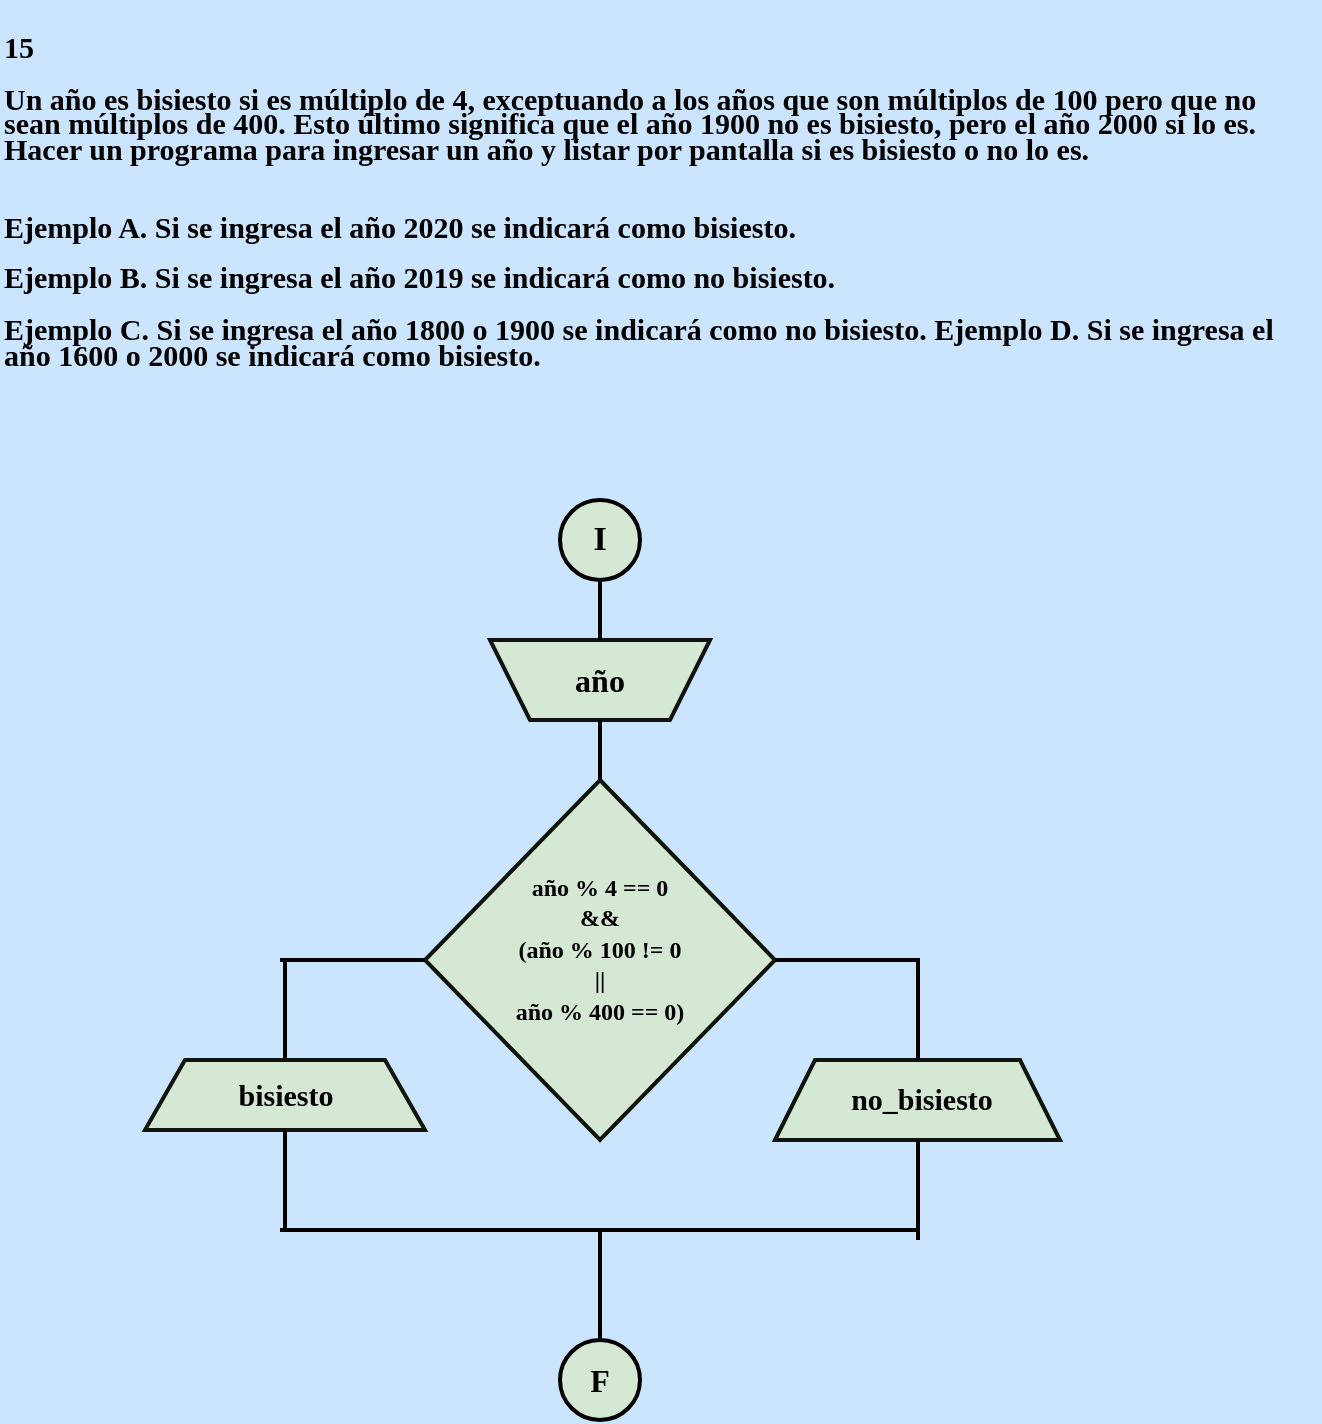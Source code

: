 <mxfile version="24.1.0" type="device">
  <diagram name="Página-1" id="FCaBj5DajixWwJdqojE5">
    <mxGraphModel dx="1420" dy="830" grid="1" gridSize="10" guides="1" tooltips="1" connect="1" arrows="1" fold="1" page="1" pageScale="1" pageWidth="827" pageHeight="1169" background="#CCE5FF" math="0" shadow="0">
      <root>
        <mxCell id="0" />
        <mxCell id="1" parent="0" />
        <mxCell id="YLW5Azx_HoxJYvWFOLYe-1" value="&lt;p style=&quot;line-height: 90%;&quot;&gt;&lt;b style=&quot;font-size: 15px;&quot;&gt;&lt;font style=&quot;font-size: 15px;&quot; color=&quot;#000000&quot; face=&quot;Comic Sans MS&quot;&gt;15&lt;br&gt;&lt;br&gt;Un año es bisiesto si es múltiplo de 4, exceptuando a los años que son múltiplos de 100 pero que no sean múltiplos de 400. Esto último significa que el año 1900 no es bisiesto, pero el año 2000 sí lo es. Hacer un programa para  ingresar un año y listar por pantalla si es bisiesto o no lo es. &lt;br&gt;&lt;br&gt;&lt;br&gt;Ejemplo A. Si se ingresa el año 2020 se indicará como bisiesto. &lt;br&gt;&lt;br&gt;Ejemplo B. Si se ingresa el año 2019 se indicará como no bisiesto. &lt;br&gt;&lt;br&gt;Ejemplo C. Si se ingresa el año 1800 o 1900 se indicará como no bisiesto. Ejemplo D. Si se ingresa el año 1600 o 2000 se indicará como bisiesto.&lt;/font&gt;&lt;/b&gt;&lt;/p&gt;" style="text;whiteSpace=wrap;html=1;fontFamily=Architects Daughter;fontSource=https%3A%2F%2Ffonts.googleapis.com%2Fcss%3Ffamily%3DArchitects%2BDaughter;" vertex="1" parent="1">
          <mxGeometry x="60" width="660" height="220" as="geometry" />
        </mxCell>
        <mxCell id="YLW5Azx_HoxJYvWFOLYe-2" style="edgeStyle=orthogonalEdgeStyle;rounded=0;sketch=1;hachureGap=4;jiggle=2;curveFitting=1;orthogonalLoop=1;jettySize=auto;html=1;exitX=0.5;exitY=1;exitDx=0;exitDy=0;fontFamily=Architects Daughter;fontSource=https%3A%2F%2Ffonts.googleapis.com%2Fcss%3Ffamily%3DArchitects%2BDaughter;" edge="1" parent="1" source="YLW5Azx_HoxJYvWFOLYe-1" target="YLW5Azx_HoxJYvWFOLYe-1">
          <mxGeometry relative="1" as="geometry" />
        </mxCell>
        <mxCell id="YLW5Azx_HoxJYvWFOLYe-35" value="" style="group" vertex="1" connectable="0" parent="1">
          <mxGeometry x="132.5" y="250" width="458" height="460" as="geometry" />
        </mxCell>
        <mxCell id="YLW5Azx_HoxJYvWFOLYe-11" value="" style="group;aspect=fixed;" vertex="1" connectable="0" parent="YLW5Azx_HoxJYvWFOLYe-35">
          <mxGeometry x="172.5" y="70" width="110" height="40" as="geometry" />
        </mxCell>
        <mxCell id="YLW5Azx_HoxJYvWFOLYe-5" value="" style="shape=trapezoid;perimeter=trapezoidPerimeter;whiteSpace=wrap;html=1;fixedSize=1;rounded=0;labelBackgroundColor=none;strokeColor=#121211;strokeWidth=2;align=center;verticalAlign=middle;fontFamily=Helvetica;fontSize=12;fontColor=default;fillColor=#d5e8d4;direction=west;container=0;aspect=fixed;" vertex="1" parent="YLW5Azx_HoxJYvWFOLYe-11">
          <mxGeometry width="110" height="40" as="geometry">
            <mxRectangle x="-1020" y="-650" width="50" height="40" as="alternateBounds" />
          </mxGeometry>
        </mxCell>
        <mxCell id="YLW5Azx_HoxJYvWFOLYe-8" value="&lt;b&gt;&lt;font color=&quot;#000000&quot; style=&quot;font-size: 16px;&quot; face=&quot;Comic Sans MS&quot;&gt;año&lt;/font&gt;&lt;/b&gt;" style="text;strokeColor=none;align=center;fillColor=none;html=1;verticalAlign=middle;whiteSpace=wrap;rounded=0;fontFamily=Architects Daughter;fontSource=https%3A%2F%2Ffonts.googleapis.com%2Fcss%3Ffamily%3DArchitects%2BDaughter;aspect=fixed;container=0;" vertex="1" parent="YLW5Azx_HoxJYvWFOLYe-11">
          <mxGeometry x="5" y="5" width="100" height="30" as="geometry" />
        </mxCell>
        <mxCell id="YLW5Azx_HoxJYvWFOLYe-12" value="" style="group;aspect=fixed;" vertex="1" connectable="0" parent="YLW5Azx_HoxJYvWFOLYe-35">
          <mxGeometry x="207.5" width="40" height="40" as="geometry" />
        </mxCell>
        <mxCell id="YLW5Azx_HoxJYvWFOLYe-3" value="" style="strokeWidth=2;html=1;shape=mxgraph.flowchart.start_2;whiteSpace=wrap;rounded=0;labelBackgroundColor=none;strokeColor=#000000;align=center;verticalAlign=middle;fontFamily=Helvetica;fontSize=12;fontColor=default;fillColor=#d5e8d4;aspect=fixed;" vertex="1" parent="YLW5Azx_HoxJYvWFOLYe-12">
          <mxGeometry width="40" height="40" as="geometry" />
        </mxCell>
        <mxCell id="YLW5Azx_HoxJYvWFOLYe-9" value="&lt;b&gt;&lt;font color=&quot;#000000&quot; style=&quot;font-size: 17px;&quot; face=&quot;Comic Sans MS&quot;&gt;I&lt;/font&gt;&lt;/b&gt;" style="text;strokeColor=none;align=center;fillColor=none;html=1;verticalAlign=middle;whiteSpace=wrap;rounded=0;fontFamily=Architects Daughter;fontSource=https://fonts.googleapis.com/css?family=Architects+Daughter;aspect=fixed;" vertex="1" parent="YLW5Azx_HoxJYvWFOLYe-12">
          <mxGeometry y="5" width="40" height="30" as="geometry" />
        </mxCell>
        <mxCell id="YLW5Azx_HoxJYvWFOLYe-13" value="" style="group;aspect=fixed;" vertex="1" connectable="0" parent="YLW5Azx_HoxJYvWFOLYe-35">
          <mxGeometry x="207.5" y="420" width="40" height="40" as="geometry" />
        </mxCell>
        <mxCell id="YLW5Azx_HoxJYvWFOLYe-4" value="" style="strokeWidth=2;html=1;shape=mxgraph.flowchart.start_2;whiteSpace=wrap;rounded=0;labelBackgroundColor=none;strokeColor=#000000;align=center;verticalAlign=middle;fontFamily=Helvetica;fontSize=12;fontColor=default;fillColor=#d5e8d4;aspect=fixed;" vertex="1" parent="YLW5Azx_HoxJYvWFOLYe-13">
          <mxGeometry width="40" height="40" as="geometry" />
        </mxCell>
        <mxCell id="YLW5Azx_HoxJYvWFOLYe-10" value="&lt;b&gt;&lt;font color=&quot;#000000&quot; style=&quot;font-size: 16px;&quot; face=&quot;Comic Sans MS&quot;&gt;F&lt;/font&gt;&lt;/b&gt;" style="text;strokeColor=none;align=center;fillColor=none;html=1;verticalAlign=middle;whiteSpace=wrap;rounded=0;fontFamily=Architects Daughter;fontSource=https://fonts.googleapis.com/css?family=Architects+Daughter;aspect=fixed;" vertex="1" parent="YLW5Azx_HoxJYvWFOLYe-13">
          <mxGeometry y="5" width="40" height="30" as="geometry" />
        </mxCell>
        <mxCell id="YLW5Azx_HoxJYvWFOLYe-15" value="" style="group;aspect=fixed;" vertex="1" connectable="0" parent="YLW5Azx_HoxJYvWFOLYe-35">
          <mxGeometry x="140" y="140" width="175" height="180" as="geometry" />
        </mxCell>
        <mxCell id="YLW5Azx_HoxJYvWFOLYe-7" value="" style="rhombus;whiteSpace=wrap;html=1;rounded=0;labelBackgroundColor=none;strokeColor=#0F140C;strokeWidth=2;align=center;verticalAlign=middle;fontFamily=Helvetica;fontSize=12;fontColor=default;fillColor=#d5e8d4;aspect=fixed;" vertex="1" parent="YLW5Azx_HoxJYvWFOLYe-15">
          <mxGeometry width="175" height="180" as="geometry" />
        </mxCell>
        <mxCell id="YLW5Azx_HoxJYvWFOLYe-14" value="&lt;font face=&quot;Comic Sans MS&quot; color=&quot;#000000&quot;&gt;&lt;b&gt;año % 4 == 0&lt;/b&gt;&lt;/font&gt;&lt;div&gt;&lt;font face=&quot;Comic Sans MS&quot; color=&quot;#000000&quot;&gt;&lt;b&gt;&amp;amp;&amp;amp;&lt;/b&gt;&lt;/font&gt;&lt;/div&gt;&lt;div&gt;&lt;font face=&quot;Comic Sans MS&quot; color=&quot;#000000&quot;&gt;&lt;b&gt;(año % 100 != 0&lt;/b&gt;&lt;/font&gt;&lt;/div&gt;&lt;div&gt;&lt;font face=&quot;Comic Sans MS&quot; color=&quot;#000000&quot;&gt;&lt;b&gt;||&lt;/b&gt;&lt;/font&gt;&lt;/div&gt;&lt;div&gt;&lt;font face=&quot;Comic Sans MS&quot; color=&quot;#000000&quot;&gt;&lt;b&gt;año % 400 == 0)&lt;/b&gt;&lt;/font&gt;&lt;/div&gt;" style="text;strokeColor=none;align=center;fillColor=none;html=1;verticalAlign=middle;whiteSpace=wrap;rounded=0;fontFamily=Architects Daughter;fontSource=https%3A%2F%2Ffonts.googleapis.com%2Fcss%3Ffamily%3DArchitects%2BDaughter;aspect=fixed;" vertex="1" parent="YLW5Azx_HoxJYvWFOLYe-15">
          <mxGeometry x="32.5" y="40" width="110" height="90" as="geometry" />
        </mxCell>
        <mxCell id="YLW5Azx_HoxJYvWFOLYe-21" value="" style="line;strokeWidth=2;direction=south;html=1;hachureGap=4;fontFamily=Architects Daughter;fontSource=https://fonts.googleapis.com/css?family=Architects+Daughter;strokeColor=#000000;aspect=fixed;" vertex="1" parent="YLW5Azx_HoxJYvWFOLYe-15">
          <mxGeometry x="82.5" y="-30" width="10" height="30" as="geometry" />
        </mxCell>
        <mxCell id="YLW5Azx_HoxJYvWFOLYe-19" value="" style="group;aspect=fixed;" vertex="1" connectable="0" parent="YLW5Azx_HoxJYvWFOLYe-35">
          <mxGeometry x="315" y="280" width="143" height="40" as="geometry" />
        </mxCell>
        <mxCell id="YLW5Azx_HoxJYvWFOLYe-16" value="" style="shape=trapezoid;perimeter=trapezoidPerimeter;whiteSpace=wrap;html=1;fixedSize=1;rounded=0;labelBackgroundColor=none;strokeColor=#0F140C;strokeWidth=2;align=center;verticalAlign=middle;fontFamily=Helvetica;fontSize=12;fontColor=default;fillColor=#d5e8d4;aspect=fixed;" vertex="1" parent="YLW5Azx_HoxJYvWFOLYe-19">
          <mxGeometry width="142.5" height="40" as="geometry" />
        </mxCell>
        <mxCell id="YLW5Azx_HoxJYvWFOLYe-18" value="&lt;b&gt;&lt;font color=&quot;#000000&quot; style=&quot;font-size: 15px;&quot; face=&quot;Comic Sans MS&quot;&gt;no_bisiesto&lt;/font&gt;&lt;/b&gt;" style="text;strokeColor=none;align=center;fillColor=none;html=1;verticalAlign=middle;whiteSpace=wrap;rounded=0;fontFamily=Architects Daughter;fontSource=https://fonts.googleapis.com/css?family=Architects+Daughter;aspect=fixed;" vertex="1" parent="YLW5Azx_HoxJYvWFOLYe-19">
          <mxGeometry x="3" y="5" width="140" height="30" as="geometry" />
        </mxCell>
        <mxCell id="YLW5Azx_HoxJYvWFOLYe-20" value="" style="group;aspect=fixed;" vertex="1" connectable="0" parent="YLW5Azx_HoxJYvWFOLYe-35">
          <mxGeometry y="280" width="140" height="35" as="geometry" />
        </mxCell>
        <mxCell id="YLW5Azx_HoxJYvWFOLYe-6" value="" style="shape=trapezoid;perimeter=trapezoidPerimeter;whiteSpace=wrap;html=1;fixedSize=1;rounded=0;labelBackgroundColor=none;strokeColor=#0F140C;strokeWidth=2;align=center;verticalAlign=middle;fontFamily=Helvetica;fontSize=12;fontColor=default;fillColor=#d5e8d4;aspect=fixed;" vertex="1" parent="YLW5Azx_HoxJYvWFOLYe-20">
          <mxGeometry width="140" height="35" as="geometry" />
        </mxCell>
        <mxCell id="YLW5Azx_HoxJYvWFOLYe-17" value="&lt;b&gt;&lt;font color=&quot;#000000&quot; style=&quot;font-size: 15px;&quot; face=&quot;Comic Sans MS&quot;&gt;bisiesto&lt;/font&gt;&lt;/b&gt;" style="text;strokeColor=none;align=center;fillColor=none;html=1;verticalAlign=middle;whiteSpace=wrap;rounded=0;fontFamily=Architects Daughter;fontSource=https%3A%2F%2Ffonts.googleapis.com%2Fcss%3Ffamily%3DArchitects%2BDaughter;aspect=fixed;" vertex="1" parent="YLW5Azx_HoxJYvWFOLYe-20">
          <mxGeometry x="20" y="7.5" width="100" height="20" as="geometry" />
        </mxCell>
        <mxCell id="YLW5Azx_HoxJYvWFOLYe-22" value="" style="line;strokeWidth=2;direction=south;html=1;hachureGap=4;fontFamily=Architects Daughter;fontSource=https://fonts.googleapis.com/css?family=Architects+Daughter;strokeColor=#000000;aspect=fixed;" vertex="1" parent="YLW5Azx_HoxJYvWFOLYe-35">
          <mxGeometry x="381.5" y="230" width="10" height="50" as="geometry" />
        </mxCell>
        <mxCell id="YLW5Azx_HoxJYvWFOLYe-23" value="" style="line;strokeWidth=2;direction=south;html=1;hachureGap=4;fontFamily=Architects Daughter;fontSource=https://fonts.googleapis.com/css?family=Architects+Daughter;strokeColor=#000000;aspect=fixed;" vertex="1" parent="YLW5Azx_HoxJYvWFOLYe-35">
          <mxGeometry x="222.5" y="40" width="10" height="30" as="geometry" />
        </mxCell>
        <mxCell id="YLW5Azx_HoxJYvWFOLYe-24" value="" style="line;strokeWidth=2;direction=south;html=1;hachureGap=4;fontFamily=Architects Daughter;fontSource=https://fonts.googleapis.com/css?family=Architects+Daughter;strokeColor=#000000;aspect=fixed;" vertex="1" parent="YLW5Azx_HoxJYvWFOLYe-35">
          <mxGeometry x="65" y="230" width="10" height="50" as="geometry" />
        </mxCell>
        <mxCell id="YLW5Azx_HoxJYvWFOLYe-25" value="" style="line;strokeWidth=2;direction=south;html=1;hachureGap=4;fontFamily=Architects Daughter;fontSource=https://fonts.googleapis.com/css?family=Architects+Daughter;strokeColor=#000000;aspect=fixed;" vertex="1" parent="YLW5Azx_HoxJYvWFOLYe-35">
          <mxGeometry x="381.5" y="320" width="10" height="50" as="geometry" />
        </mxCell>
        <mxCell id="YLW5Azx_HoxJYvWFOLYe-26" value="" style="line;strokeWidth=2;direction=south;html=1;hachureGap=4;fontFamily=Architects Daughter;fontSource=https://fonts.googleapis.com/css?family=Architects+Daughter;strokeColor=#000000;aspect=fixed;" vertex="1" parent="YLW5Azx_HoxJYvWFOLYe-35">
          <mxGeometry x="65" y="315" width="10" height="50" as="geometry" />
        </mxCell>
        <mxCell id="YLW5Azx_HoxJYvWFOLYe-27" value="" style="line;strokeWidth=2;direction=south;html=1;hachureGap=4;fontFamily=Architects Daughter;fontSource=https://fonts.googleapis.com/css?family=Architects+Daughter;strokeColor=#000000;aspect=fixed;" vertex="1" parent="YLW5Azx_HoxJYvWFOLYe-35">
          <mxGeometry x="222.5" y="365" width="10" height="55" as="geometry" />
        </mxCell>
        <mxCell id="YLW5Azx_HoxJYvWFOLYe-29" value="" style="line;strokeWidth=2;html=1;perimeter=backbonePerimeter;points=[];outlineConnect=0;hachureGap=4;fontFamily=Architects Daughter;fontSource=https://fonts.googleapis.com/css?family=Architects+Daughter;strokeColor=#000000;aspect=fixed;" vertex="1" parent="YLW5Azx_HoxJYvWFOLYe-35">
          <mxGeometry x="315" y="225" width="72.5" height="10" as="geometry" />
        </mxCell>
        <mxCell id="YLW5Azx_HoxJYvWFOLYe-31" value="" style="line;strokeWidth=2;html=1;perimeter=backbonePerimeter;points=[];outlineConnect=0;hachureGap=4;fontFamily=Architects Daughter;fontSource=https://fonts.googleapis.com/css?family=Architects+Daughter;strokeColor=#000000;aspect=fixed;" vertex="1" parent="YLW5Azx_HoxJYvWFOLYe-35">
          <mxGeometry x="67.5" y="225" width="72.5" height="10" as="geometry" />
        </mxCell>
        <mxCell id="YLW5Azx_HoxJYvWFOLYe-33" value="" style="line;strokeWidth=2;html=1;perimeter=backbonePerimeter;points=[];outlineConnect=0;hachureGap=4;fontFamily=Architects Daughter;fontSource=https://fonts.googleapis.com/css?family=Architects+Daughter;strokeColor=#000000;aspect=fixed;" vertex="1" parent="YLW5Azx_HoxJYvWFOLYe-35">
          <mxGeometry x="67.5" y="360" width="320" height="10" as="geometry" />
        </mxCell>
      </root>
    </mxGraphModel>
  </diagram>
</mxfile>
